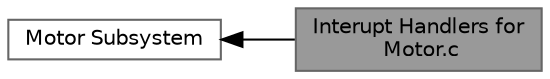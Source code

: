 digraph "Interupt Handlers for Motor.c"
{
 // LATEX_PDF_SIZE
  bgcolor="transparent";
  edge [fontname=Helvetica,fontsize=10,labelfontname=Helvetica,labelfontsize=10];
  node [fontname=Helvetica,fontsize=10,shape=box,height=0.2,width=0.4];
  rankdir=LR;
  Node2 [id="Node000002",label="Motor Subsystem",height=0.2,width=0.4,color="grey40", fillcolor="white", style="filled",URL="$group__motor.html",tooltip=" "];
  Node1 [id="Node000001",label="Interupt Handlers for\l Motor.c",height=0.2,width=0.4,color="gray40", fillcolor="grey60", style="filled", fontcolor="black",tooltip=" "];
  Node2->Node1 [shape=plaintext, dir="back", style="solid"];
}
